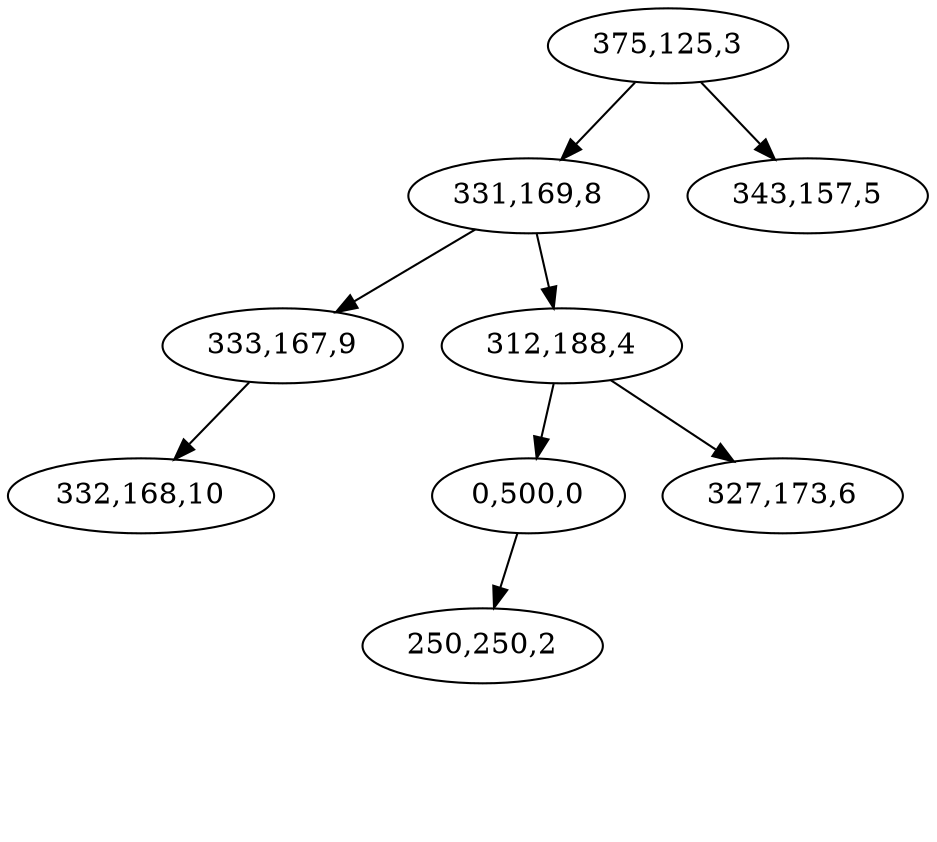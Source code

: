 digraph G{
 0 [label="375,125,3"]
 0->1
 1 [label="331,169,8"]
 1->2
 2 [label="333,167,9"]
 2->3
 3 [label="332,168,10"]
 3->4[style = invis]
 4 [label = "", width = .1, style = invis]
 3->5[style = invis]
 5 [label = "", width = .1, style = invis]
 2->6[style = invis]
 6 [label = "", width = .1, style = invis]
 1->7
 7 [label="312,188,4"]
 7->8
 8 [label="0,500,0"]
 8->9
 9 [label="250,250,2"]
 9->10[style = invis]
 10 [label = "", width = .1, style = invis]
 9->11[style = invis]
 11 [label = "", width = .1, style = invis]
 8->12[style = invis]
 12 [label = "", width = .1, style = invis]
 7->13
 13 [label="327,173,6"]
 13->14[style = invis]
 14 [label = "", width = .1, style = invis]
 13->15[style = invis]
 15 [label = "", width = .1, style = invis]
 0->16
 16 [label="343,157,5"]
 16->17[style = invis]
 17 [label = "", width = .1, style = invis]
 16->18[style = invis]
 18 [label = "", width = .1, style = invis]
}
